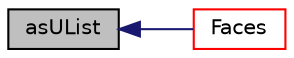 digraph "asUList"
{
  bgcolor="transparent";
  edge [fontname="Helvetica",fontsize="10",labelfontname="Helvetica",labelfontsize="10"];
  node [fontname="Helvetica",fontsize="10",shape=record];
  rankdir="LR";
  Node1 [label="asUList",height=0.2,width=0.4,color="black", fillcolor="grey75", style="filled" fontcolor="black"];
  Node1 -> Node2 [dir="back",color="midnightblue",fontsize="10",style="solid",fontname="Helvetica"];
  Node2 [label="Faces",height=0.2,width=0.4,color="red",URL="$namespaceFoam_1_1vtk_1_1Tools.html#aca4ed37b5cbb0f842fbb99cff1f6b649",tooltip="Convert a list of faces (or triFaces) to vtk polygon cells. "];
}
